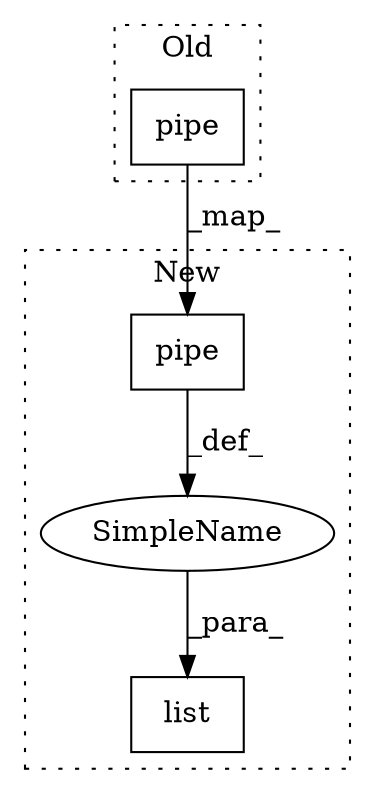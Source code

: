 digraph G {
subgraph cluster0 {
1 [label="pipe" a="32" s="26652,26694" l="5,1" shape="box"];
label = "Old";
style="dotted";
}
subgraph cluster1 {
2 [label="pipe" a="32" s="26839,26887" l="5,1" shape="box"];
3 [label="list" a="32" s="26830,26888" l="5,1" shape="box"];
4 [label="SimpleName" a="42" s="" l="" shape="ellipse"];
label = "New";
style="dotted";
}
1 -> 2 [label="_map_"];
2 -> 4 [label="_def_"];
4 -> 3 [label="_para_"];
}